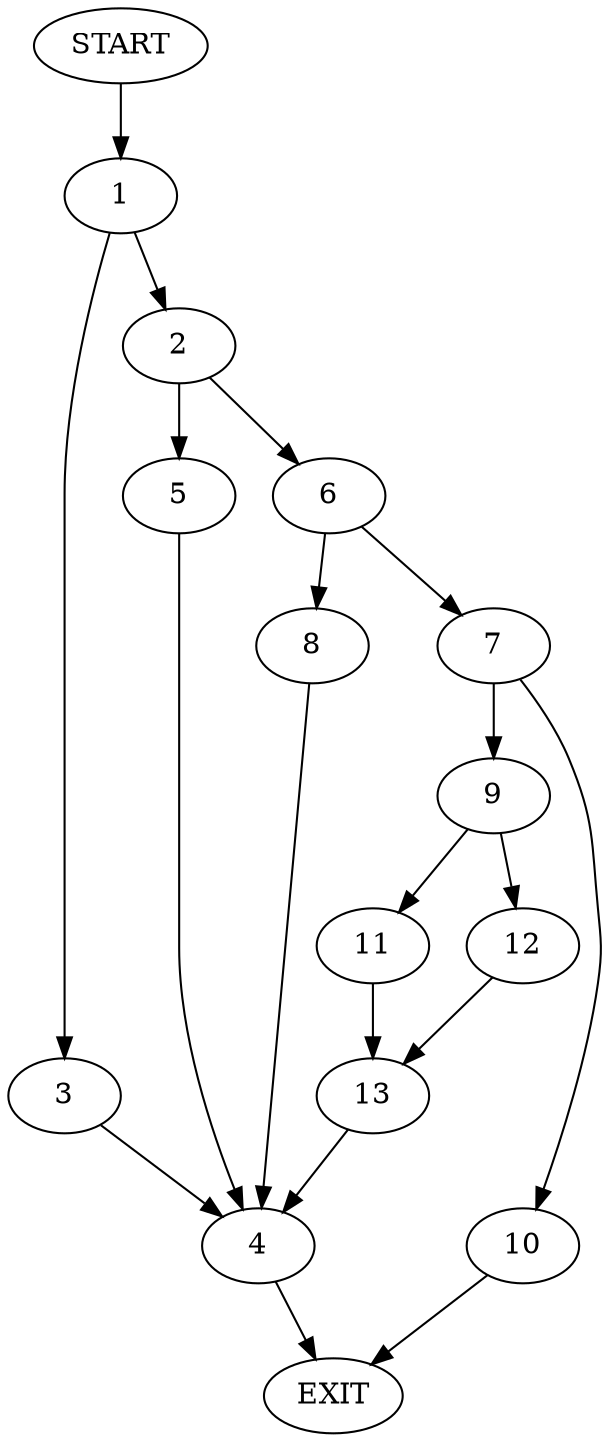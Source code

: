 digraph {
0 [label="START"]
14 [label="EXIT"]
0 -> 1
1 -> 2
1 -> 3
3 -> 4
2 -> 5
2 -> 6
4 -> 14
5 -> 4
6 -> 7
6 -> 8
8 -> 4
7 -> 9
7 -> 10
9 -> 11
9 -> 12
10 -> 14
11 -> 13
12 -> 13
13 -> 4
}
